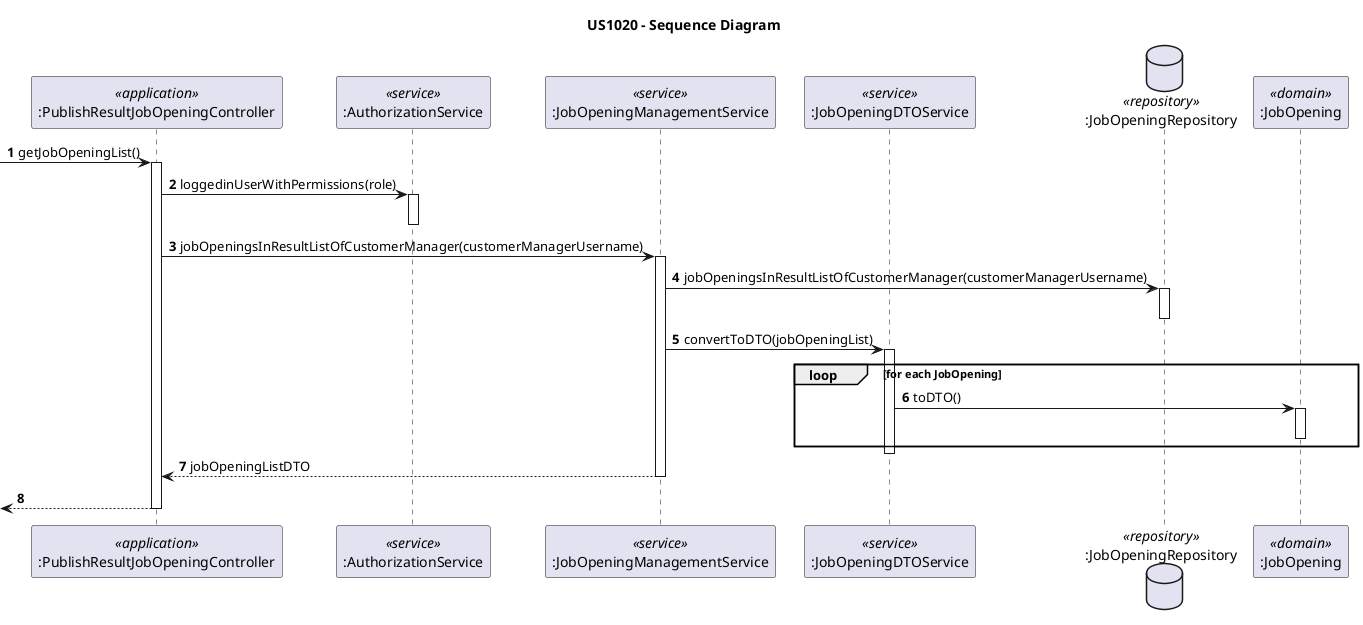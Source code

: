 @startuml
'https://plantuml.com/sequence-diagram

title US1020 - Sequence Diagram

autonumber


participant ":PublishResultJobOpeningController" as CTRL <<application>>
participant ":AuthorizationService" as AUTHZ <<service>>
participant ":JobOpeningManagementService" as JOMS <<service>>
participant ":JobOpeningDTOService" as JOS_DTO <<service>>
database ":JobOpeningRepository" as JO_REPO <<repository>>
participant ":JobOpening" as JO <<domain>>

 -> CTRL : getJobOpeningList()
activate CTRL


    CTRL -> AUTHZ : loggedinUserWithPermissions(role)
    activate AUTHZ
    deactivate AUTHZ

    CTRL -> JOMS : jobOpeningsInResultListOfCustomerManager(customerManagerUsername)
    activate JOMS

    JOMS -> JO_REPO : jobOpeningsInResultListOfCustomerManager(customerManagerUsername)
    activate JO_REPO
    deactivate JO_REPO

    JOMS -> JOS_DTO : convertToDTO(jobOpeningList)
    activate JOS_DTO

    loop for each JobOpening
        JOS_DTO -> JO : toDTO()
        activate JO
        deactivate JO
    end loop
    deactivate JOS_DTO

JOMS --> CTRL : jobOpeningListDTO
deactivate JOMS

<-- CTRL:
deactivate CTRL

@enduml